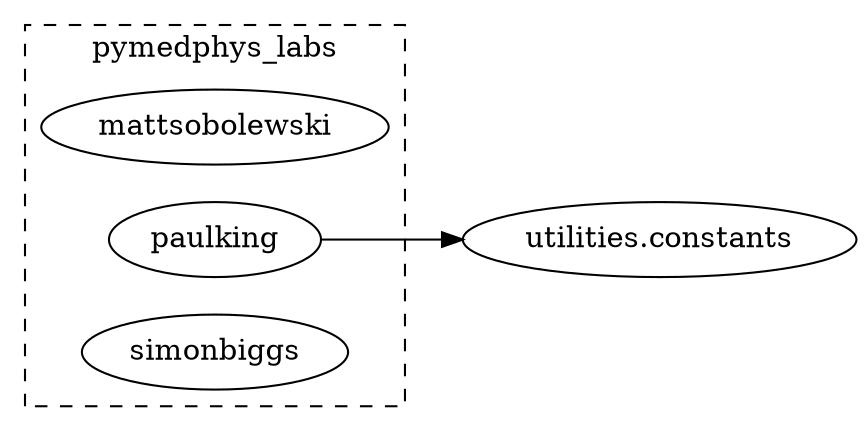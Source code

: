 
        strict digraph  {
            graph [ordering="out"];
            rankdir = LR;
            subgraph cluster_0 {
                "pymedphys_labs.mattsobolewski";
"pymedphys_labs.paulking";
"pymedphys_labs.simonbiggs";

                label = "pymedphys_labs";
                style = dashed;
                
            { rank = same; "pymedphys_labs.mattsobolewski"; "pymedphys_labs.paulking"; "pymedphys_labs.simonbiggs"; }
            
            }
            "pymedphys_labs.mattsobolewski" [label="mattsobolewski"];
"pymedphys_labs.paulking" [label="paulking"];
"pymedphys_labs.simonbiggs" [label="simonbiggs"];
"pymedphys_utilities.constants" [label="utilities.constants"];

            { rank = same; "pymedphys_utilities.constants"; }

            "pymedphys_labs.paulking" -> "pymedphys_utilities.constants";

        }
    